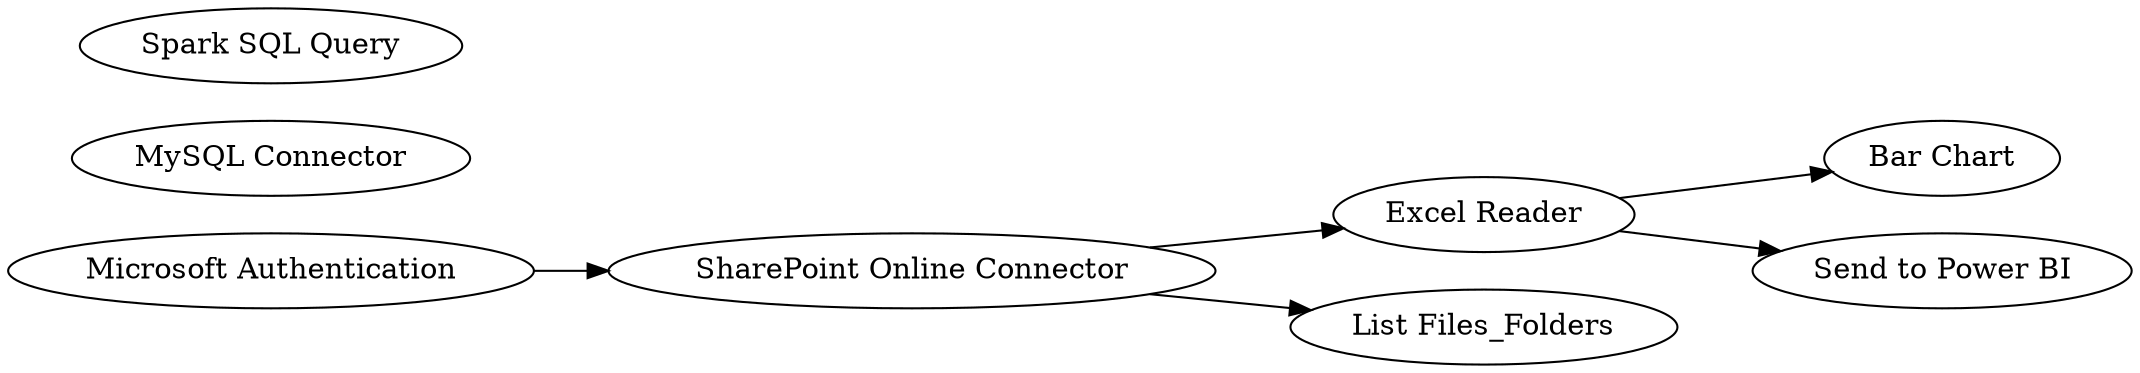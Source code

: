 digraph {
	1 [label="SharePoint Online Connector"]
	2 [label="Microsoft Authentication"]
	3 [label="Excel Reader"]
	4 [label="List Files_Folders"]
	5 [label="Bar Chart"]
	6 [label="Send to Power BI"]
	7 [label="MySQL Connector"]
	8 [label="Spark SQL Query"]
	1 -> 3
	1 -> 4
	2 -> 1
	3 -> 6
	3 -> 5
	rankdir=LR
}
